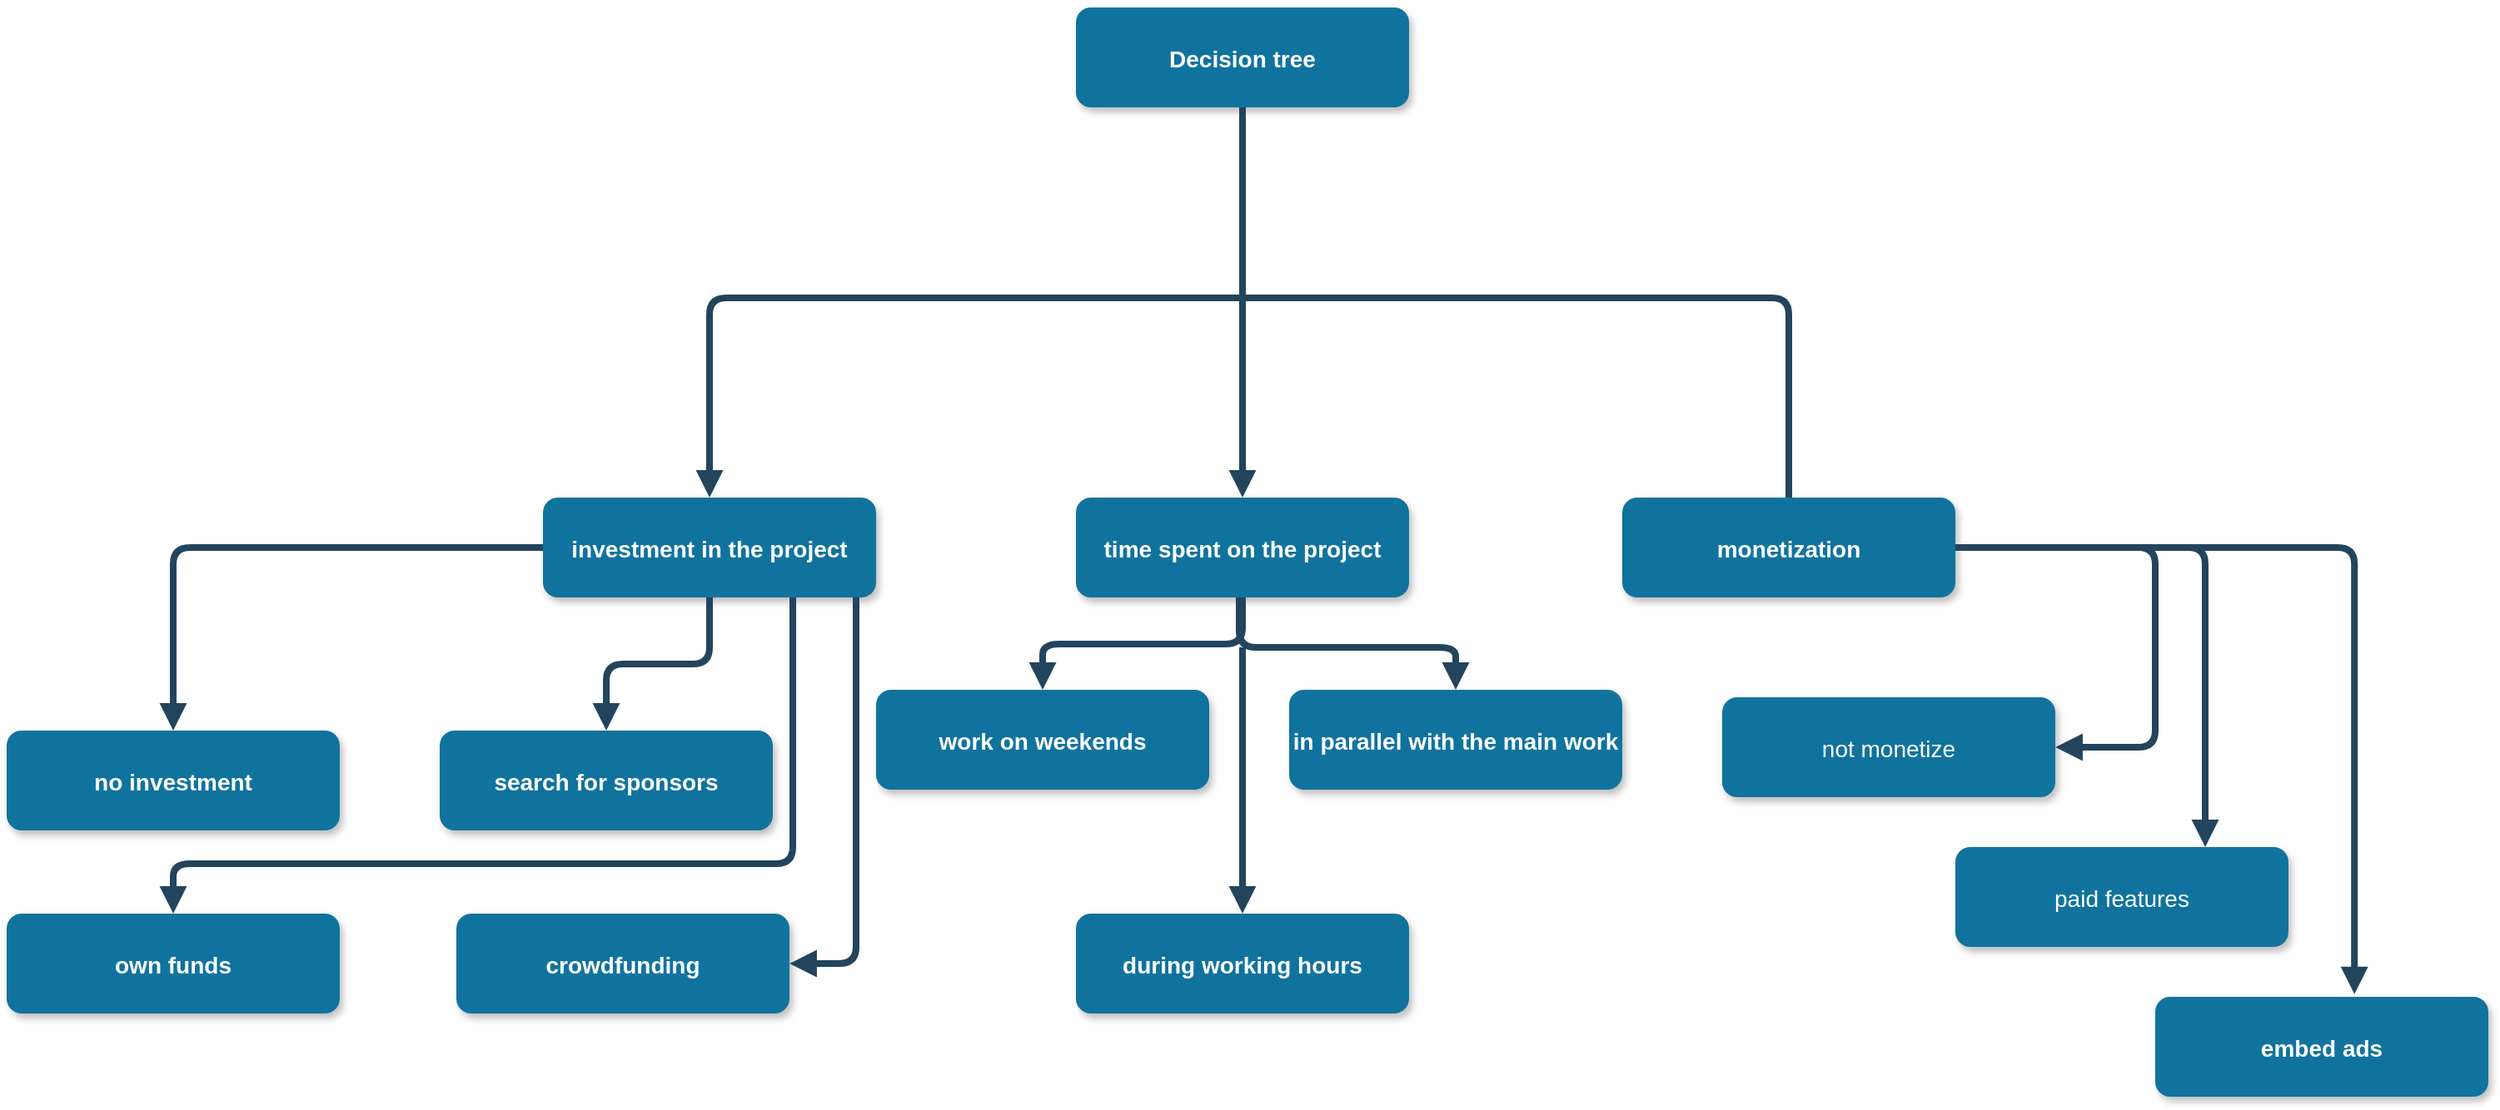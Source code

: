 <mxfile version="13.6.10" type="github">
  <diagram name="Page-1" id="97916047-d0de-89f5-080d-49f4d83e522f">
    <mxGraphModel dx="1592" dy="924" grid="1" gridSize="10" guides="1" tooltips="1" connect="1" arrows="1" fold="1" page="1" pageScale="1.5" pageWidth="1169" pageHeight="827" background="#ffffff" math="0" shadow="0">
      <root>
        <mxCell id="0" />
        <mxCell id="1" parent="0" />
        <mxCell id="2" value="Decision tree" style="rounded=1;fillColor=#10739E;strokeColor=none;shadow=1;gradientColor=none;fontStyle=1;fontColor=#FFFFFF;fontSize=14;" parent="1" vertex="1">
          <mxGeometry x="672" y="205.5" width="200" height="60" as="geometry" />
        </mxCell>
        <mxCell id="4" value="investment in the project" style="rounded=1;fillColor=#10739E;strokeColor=none;shadow=1;gradientColor=none;fontStyle=1;fontColor=#FFFFFF;fontSize=14;" parent="1" vertex="1">
          <mxGeometry x="352" y="500" width="200" height="60" as="geometry" />
        </mxCell>
        <mxCell id="5" value="time spent on the project" style="rounded=1;fillColor=#10739E;strokeColor=none;shadow=1;gradientColor=none;fontStyle=1;fontColor=#FFFFFF;fontSize=14;" parent="1" vertex="1">
          <mxGeometry x="672" y="500" width="200" height="60" as="geometry" />
        </mxCell>
        <mxCell id="6" value="monetization" style="rounded=1;fillColor=#10739E;strokeColor=none;shadow=1;gradientColor=none;fontStyle=1;fontColor=#FFFFFF;fontSize=14;" parent="1" vertex="1">
          <mxGeometry x="1000" y="500" width="200" height="60" as="geometry" />
        </mxCell>
        <mxCell id="8" value="no investment" style="rounded=1;fillColor=#10739E;strokeColor=none;shadow=1;gradientColor=none;fontStyle=1;fontColor=#FFFFFF;fontSize=14;" parent="1" vertex="1">
          <mxGeometry x="30" y="640" width="200" height="60" as="geometry" />
        </mxCell>
        <mxCell id="9" value="own funds" style="rounded=1;fillColor=#10739E;strokeColor=none;shadow=1;gradientColor=none;fontStyle=1;fontColor=#FFFFFF;fontSize=14;" parent="1" vertex="1">
          <mxGeometry x="30" y="750" width="200" height="60" as="geometry" />
        </mxCell>
        <mxCell id="10" value="search for sponsors" style="rounded=1;fillColor=#10739E;strokeColor=none;shadow=1;gradientColor=none;fontStyle=1;fontColor=#FFFFFF;fontSize=14;" parent="1" vertex="1">
          <mxGeometry x="290" y="640" width="200" height="60" as="geometry" />
        </mxCell>
        <mxCell id="11" value="crowdfunding" style="rounded=1;fillColor=#10739E;strokeColor=none;shadow=1;gradientColor=none;fontStyle=1;fontColor=#FFFFFF;fontSize=14;" parent="1" vertex="1">
          <mxGeometry x="300" y="750" width="200" height="60" as="geometry" />
        </mxCell>
        <mxCell id="13" value="work on weekends" style="rounded=1;fillColor=#10739E;strokeColor=none;shadow=1;gradientColor=none;fontStyle=1;fontColor=#FFFFFF;fontSize=14;" parent="1" vertex="1">
          <mxGeometry x="552" y="615.5" width="200" height="60" as="geometry" />
        </mxCell>
        <mxCell id="14" value="during working hours" style="rounded=1;fillColor=#10739E;strokeColor=none;shadow=1;gradientColor=none;fontStyle=1;fontColor=#FFFFFF;fontSize=14;" parent="1" vertex="1">
          <mxGeometry x="672" y="750" width="200" height="60" as="geometry" />
        </mxCell>
        <mxCell id="18" value="in parallel with the main work" style="rounded=1;fillColor=#10739E;strokeColor=none;shadow=1;gradientColor=none;fontStyle=1;fontColor=#FFFFFF;fontSize=14;" parent="1" vertex="1">
          <mxGeometry x="800" y="615.5" width="200" height="60" as="geometry" />
        </mxCell>
        <mxCell id="23" value="not monetize" style="rounded=1;fillColor=#10739E;strokeColor=none;shadow=1;gradientColor=none;fontStyle=0;fontColor=#FFFFFF;fontSize=14;" parent="1" vertex="1">
          <mxGeometry x="1060" y="620" width="200" height="60" as="geometry" />
        </mxCell>
        <mxCell id="24" value="paid features" style="rounded=1;fillColor=#10739E;strokeColor=none;shadow=1;gradientColor=none;fontStyle=0;fontColor=#FFFFFF;fontSize=14;" parent="1" vertex="1">
          <mxGeometry x="1200" y="710" width="200" height="60" as="geometry" />
        </mxCell>
        <mxCell id="25" value="embed ads" style="rounded=1;fillColor=#10739E;strokeColor=none;shadow=1;gradientColor=none;fontStyle=1;fontColor=#FFFFFF;fontSize=14;" parent="1" vertex="1">
          <mxGeometry x="1320" y="800" width="200" height="60" as="geometry" />
        </mxCell>
        <mxCell id="30" value="" style="edgeStyle=elbowEdgeStyle;elbow=vertical;strokeWidth=4;endArrow=block;endFill=1;fontStyle=1;strokeColor=#23445D;" parent="1" source="2" target="5" edge="1">
          <mxGeometry x="22" y="165.5" width="100" height="100" as="geometry">
            <mxPoint x="772" y="380" as="sourcePoint" />
            <mxPoint x="122" y="165.5" as="targetPoint" />
          </mxGeometry>
        </mxCell>
        <mxCell id="31" value="" style="edgeStyle=elbowEdgeStyle;elbow=vertical;strokeWidth=4;endArrow=block;endFill=1;fontStyle=1;strokeColor=#23445D;" parent="1" source="6" target="4" edge="1">
          <mxGeometry x="22" y="165.5" width="100" height="100" as="geometry">
            <mxPoint x="772" y="380" as="sourcePoint" />
            <mxPoint x="122" y="165.5" as="targetPoint" />
            <Array as="points">
              <mxPoint x="610" y="380" />
            </Array>
          </mxGeometry>
        </mxCell>
        <mxCell id="38" value="" style="edgeStyle=elbowEdgeStyle;elbow=vertical;strokeWidth=4;endArrow=block;endFill=1;fontStyle=1;strokeColor=#23445D;exitX=0.75;exitY=1;exitDx=0;exitDy=0;" parent="1" source="4" target="9" edge="1">
          <mxGeometry x="62" y="165.5" width="100" height="100" as="geometry">
            <mxPoint x="260" y="700" as="sourcePoint" />
            <mxPoint x="162" y="165.5" as="targetPoint" />
            <Array as="points">
              <mxPoint x="320" y="720" />
            </Array>
          </mxGeometry>
        </mxCell>
        <mxCell id="39" value="" style="edgeStyle=elbowEdgeStyle;elbow=vertical;strokeWidth=4;endArrow=block;endFill=1;fontStyle=1;strokeColor=#23445D;" parent="1" source="4" target="10" edge="1">
          <mxGeometry x="62" y="175.5" width="100" height="100" as="geometry">
            <mxPoint x="62" y="275.5" as="sourcePoint" />
            <mxPoint x="162" y="175.5" as="targetPoint" />
          </mxGeometry>
        </mxCell>
        <mxCell id="40" value="" style="edgeStyle=elbowEdgeStyle;elbow=vertical;strokeWidth=4;endArrow=block;endFill=1;fontStyle=1;strokeColor=#23445D;" parent="1" source="4" target="11" edge="1">
          <mxGeometry x="62" y="185.5" width="100" height="100" as="geometry">
            <mxPoint x="520" y="570" as="sourcePoint" />
            <mxPoint x="162" y="185.5" as="targetPoint" />
            <Array as="points">
              <mxPoint x="540" y="780" />
            </Array>
          </mxGeometry>
        </mxCell>
        <mxCell id="42" value="" style="edgeStyle=elbowEdgeStyle;elbow=vertical;strokeWidth=4;endArrow=block;endFill=1;fontStyle=1;strokeColor=#23445D;" parent="1" target="14" edge="1">
          <mxGeometry x="62" y="165.5" width="100" height="100" as="geometry">
            <mxPoint x="772" y="590" as="sourcePoint" />
            <mxPoint x="162" y="165.5" as="targetPoint" />
          </mxGeometry>
        </mxCell>
        <mxCell id="46" value="" style="edgeStyle=elbowEdgeStyle;elbow=vertical;strokeWidth=4;endArrow=block;endFill=1;fontStyle=1;strokeColor=#23445D;entryX=0.5;entryY=0;entryDx=0;entryDy=0;" parent="1" target="18" edge="1">
          <mxGeometry x="72" y="165.5" width="100" height="100" as="geometry">
            <mxPoint x="770" y="560" as="sourcePoint" />
            <mxPoint x="940" y="620" as="targetPoint" />
            <Array as="points">
              <mxPoint x="890" y="590" />
            </Array>
          </mxGeometry>
        </mxCell>
        <mxCell id="47" value="" style="edgeStyle=elbowEdgeStyle;elbow=vertical;strokeWidth=4;endArrow=block;endFill=1;fontStyle=1;strokeColor=#23445D;exitX=0.5;exitY=1;exitDx=0;exitDy=0;" parent="1" source="5" target="13" edge="1">
          <mxGeometry x="-98.83" y="-10" width="100" height="100" as="geometry">
            <mxPoint x="771.17" y="580" as="sourcePoint" />
            <mxPoint x="771.17" y="610" as="targetPoint" />
          </mxGeometry>
        </mxCell>
        <mxCell id="50" value="" style="edgeStyle=elbowEdgeStyle;elbow=vertical;strokeWidth=4;endArrow=block;endFill=1;fontStyle=1;strokeColor=#23445D;exitX=1;exitY=0.5;exitDx=0;exitDy=0;entryX=1;entryY=0.5;entryDx=0;entryDy=0;" parent="1" source="6" target="23" edge="1">
          <mxGeometry x="72" y="165.5" width="100" height="100" as="geometry">
            <mxPoint x="72" y="265.5" as="sourcePoint" />
            <mxPoint x="1300" y="660" as="targetPoint" />
            <Array as="points">
              <mxPoint x="1320" y="530" />
            </Array>
          </mxGeometry>
        </mxCell>
        <mxCell id="51" value="" style="edgeStyle=elbowEdgeStyle;elbow=vertical;strokeWidth=4;endArrow=block;endFill=1;fontStyle=1;strokeColor=#23445D;entryX=0.75;entryY=0;entryDx=0;entryDy=0;" parent="1" target="24" edge="1">
          <mxGeometry x="72" y="175.5" width="100" height="100" as="geometry">
            <mxPoint x="1200" y="530" as="sourcePoint" />
            <mxPoint x="1330" y="770" as="targetPoint" />
            <Array as="points">
              <mxPoint x="1280" y="530" />
            </Array>
          </mxGeometry>
        </mxCell>
        <mxCell id="52" value="" style="edgeStyle=elbowEdgeStyle;elbow=vertical;strokeWidth=4;endArrow=block;endFill=1;fontStyle=1;strokeColor=#23445D;entryX=0.598;entryY=-0.028;entryDx=0;entryDy=0;entryPerimeter=0;" parent="1" target="25" edge="1">
          <mxGeometry x="72" y="185.5" width="100" height="100" as="geometry">
            <mxPoint x="1200" y="530" as="sourcePoint" />
            <mxPoint x="1192" y="885.5" as="targetPoint" />
            <Array as="points">
              <mxPoint x="1320" y="530" />
              <mxPoint x="1440" y="800" />
            </Array>
          </mxGeometry>
        </mxCell>
        <mxCell id="h571vQnxjU4e2malk3Iq-58" value="" style="edgeStyle=elbowEdgeStyle;elbow=vertical;strokeWidth=4;endArrow=block;endFill=1;fontStyle=1;strokeColor=#23445D;entryX=0.5;entryY=0;entryDx=0;entryDy=0;" edge="1" parent="1" source="4" target="8">
          <mxGeometry x="-20" y="-14.5" width="100" height="100" as="geometry">
            <mxPoint x="350" y="540" as="sourcePoint" />
            <mxPoint x="338" y="510.0" as="targetPoint" />
            <Array as="points">
              <mxPoint x="250" y="530" />
              <mxPoint x="250" y="540" />
            </Array>
          </mxGeometry>
        </mxCell>
      </root>
    </mxGraphModel>
  </diagram>
</mxfile>
